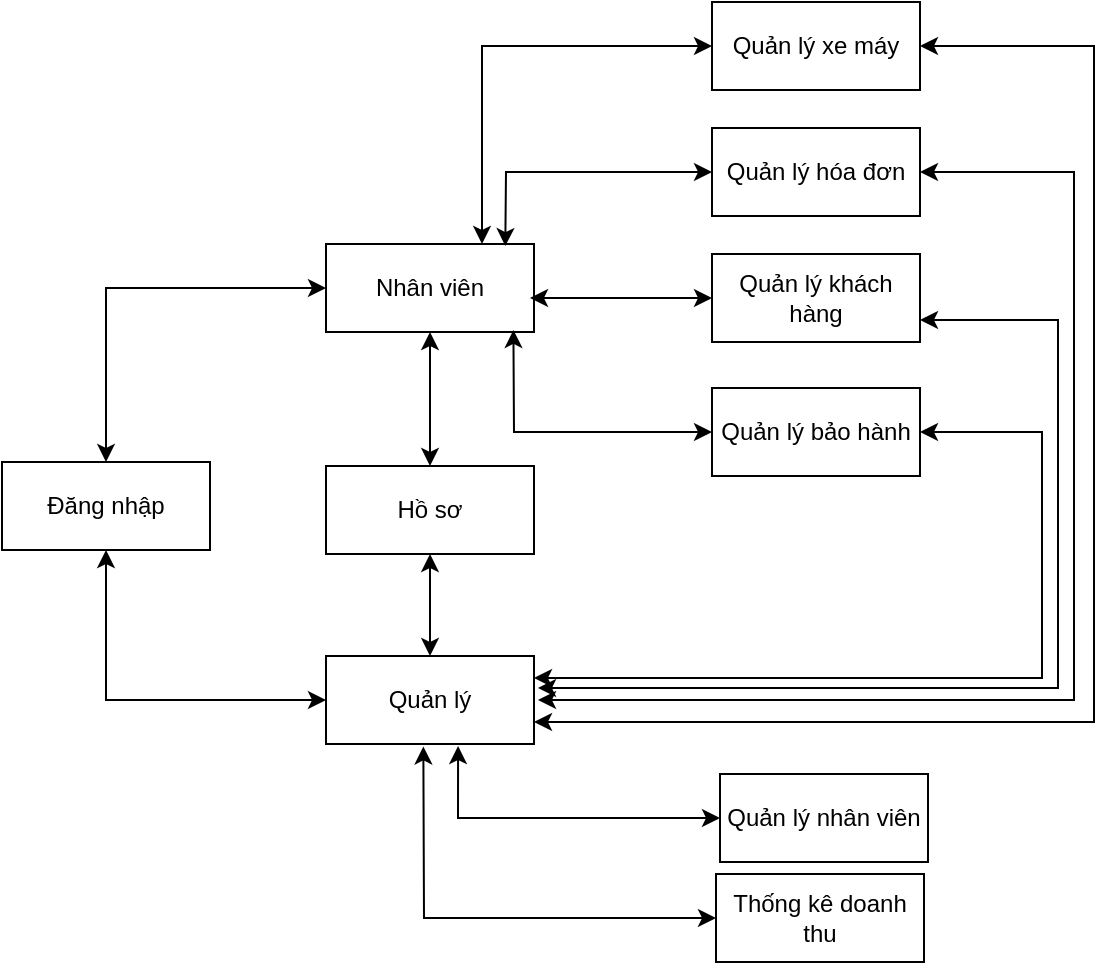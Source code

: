 <mxfile version="15.7.3" type="device"><diagram id="rP-184vFdhMSgv7cIiDE" name="Page-1"><mxGraphModel dx="920" dy="681" grid="0" gridSize="10" guides="1" tooltips="1" connect="1" arrows="1" fold="1" page="1" pageScale="1" pageWidth="1100" pageHeight="850" math="0" shadow="0"><root><mxCell id="0"/><mxCell id="1" parent="0"/><mxCell id="fl3MXFS_rYsb7FQhL3uB-1" value="Đăng nhập" style="rounded=0;whiteSpace=wrap;html=1;" vertex="1" parent="1"><mxGeometry x="155" y="328" width="104" height="44" as="geometry"/></mxCell><mxCell id="fl3MXFS_rYsb7FQhL3uB-2" value="Nhân viên" style="rounded=0;whiteSpace=wrap;html=1;" vertex="1" parent="1"><mxGeometry x="317" y="219" width="104" height="44" as="geometry"/></mxCell><mxCell id="fl3MXFS_rYsb7FQhL3uB-3" value="Hồ sơ" style="rounded=0;whiteSpace=wrap;html=1;" vertex="1" parent="1"><mxGeometry x="317" y="330" width="104" height="44" as="geometry"/></mxCell><mxCell id="fl3MXFS_rYsb7FQhL3uB-4" value="Quản lý" style="rounded=0;whiteSpace=wrap;html=1;" vertex="1" parent="1"><mxGeometry x="317" y="425" width="104" height="44" as="geometry"/></mxCell><mxCell id="fl3MXFS_rYsb7FQhL3uB-5" value="Quản lý xe máy&lt;span style=&quot;color: rgba(0 , 0 , 0 , 0) ; font-family: monospace ; font-size: 0px&quot;&gt;%3CmxGraphModel%3E%3Croot%3E%3CmxCell%20id%3D%220%22%2F%3E%3CmxCell%20id%3D%221%22%20parent%3D%220%22%2F%3E%3CmxCell%20id%3D%222%22%20value%3D%22Nh%C3%A2n%20vi%C3%AAn%22%20style%3D%22rounded%3D0%3BwhiteSpace%3Dwrap%3Bhtml%3D1%3B%22%20vertex%3D%221%22%20parent%3D%221%22%3E%3CmxGeometry%20x%3D%22317%22%20y%3D%22219%22%20width%3D%22104%22%20height%3D%2244%22%20as%3D%22geometry%22%2F%3E%3C%2FmxCell%3E%3C%2Froot%3E%3C%2FmxGraphModel%3E&lt;/span&gt;" style="rounded=0;whiteSpace=wrap;html=1;" vertex="1" parent="1"><mxGeometry x="510" y="98" width="104" height="44" as="geometry"/></mxCell><mxCell id="fl3MXFS_rYsb7FQhL3uB-6" value="Quản lý hóa đơn&lt;span style=&quot;color: rgba(0 , 0 , 0 , 0) ; font-family: monospace ; font-size: 0px&quot;&gt;%3CmxGraphModel%3E%3Croot%3E%3CmxCell%20id%3D%220%22%2F%3E%3CmxCell%20id%3D%221%22%20parent%3D%220%22%2F%3E%3CmxCell%20id%3D%222%22%20value%3D%22Nh%C3%A2n%20vi%C3%AAn%22%20style%3D%22rounded%3D0%3BwhiteSpace%3Dwrap%3Bhtml%3D1%3B%22%20vertex%3D%221%22%20parent%3D%221%22%3E%3CmxGeometry%20x%3D%22317%22%20y%3D%22219%22%20width%3D%22104%22%20height%3D%2244%22%20as%3D%22geometry%22%2F%3E%3C%2FmxCell%3E%3C%2Froot%3E%3C%2FmxGraphModel%3E&lt;/span&gt;" style="rounded=0;whiteSpace=wrap;html=1;" vertex="1" parent="1"><mxGeometry x="510" y="161" width="104" height="44" as="geometry"/></mxCell><mxCell id="fl3MXFS_rYsb7FQhL3uB-7" value="Quản lý khách hàng&lt;span style=&quot;color: rgba(0 , 0 , 0 , 0) ; font-family: monospace ; font-size: 0px&quot;&gt;%3CmxGraphModel%3E%3Croot%3E%3CmxCell%20id%3D%220%22%2F%3E%3CmxCell%20id%3D%221%22%20parent%3D%220%22%2F%3E%3CmxCell%20id%3D%222%22%20value%3D%22Nh%C3%A2n%20vi%C3%AAn%22%20style%3D%22rounded%3D0%3BwhiteSpace%3Dwrap%3Bhtml%3D1%3B%22%20vertex%3D%221%22%20parent%3D%221%22%3E%3CmxGeometry%20x%3D%22317%22%20y%3D%22219%22%20width%3D%22104%22%20height%3D%2244%22%20as%3D%22geometry%22%2F%3E%3C%2FmxCell%3E%3C%2Froot%3E%3C%2FmxGraphModel%3E&lt;/span&gt;" style="rounded=0;whiteSpace=wrap;html=1;" vertex="1" parent="1"><mxGeometry x="510" y="224" width="104" height="44" as="geometry"/></mxCell><mxCell id="fl3MXFS_rYsb7FQhL3uB-8" value="Quản lý bảo hành" style="rounded=0;whiteSpace=wrap;html=1;" vertex="1" parent="1"><mxGeometry x="510" y="291" width="104" height="44" as="geometry"/></mxCell><mxCell id="fl3MXFS_rYsb7FQhL3uB-9" value="Quản lý nhân viên" style="rounded=0;whiteSpace=wrap;html=1;" vertex="1" parent="1"><mxGeometry x="514" y="484" width="104" height="44" as="geometry"/></mxCell><mxCell id="fl3MXFS_rYsb7FQhL3uB-10" value="Thống kê doanh thu" style="rounded=0;whiteSpace=wrap;html=1;" vertex="1" parent="1"><mxGeometry x="512" y="534" width="104" height="44" as="geometry"/></mxCell><mxCell id="fl3MXFS_rYsb7FQhL3uB-11" value="" style="endArrow=classic;startArrow=classic;html=1;rounded=0;entryX=0;entryY=0.5;entryDx=0;entryDy=0;exitX=0.5;exitY=0;exitDx=0;exitDy=0;" edge="1" parent="1" source="fl3MXFS_rYsb7FQhL3uB-1" target="fl3MXFS_rYsb7FQhL3uB-2"><mxGeometry width="50" height="50" relative="1" as="geometry"><mxPoint x="178" y="250" as="sourcePoint"/><mxPoint x="228" y="200" as="targetPoint"/><Array as="points"><mxPoint x="207" y="241"/></Array></mxGeometry></mxCell><mxCell id="fl3MXFS_rYsb7FQhL3uB-12" value="" style="endArrow=classic;startArrow=classic;html=1;rounded=0;entryX=0;entryY=0.5;entryDx=0;entryDy=0;exitX=0.5;exitY=1;exitDx=0;exitDy=0;" edge="1" parent="1" source="fl3MXFS_rYsb7FQhL3uB-1" target="fl3MXFS_rYsb7FQhL3uB-4"><mxGeometry width="50" height="50" relative="1" as="geometry"><mxPoint x="166" y="500" as="sourcePoint"/><mxPoint x="216" y="450" as="targetPoint"/><Array as="points"><mxPoint x="207" y="447"/></Array></mxGeometry></mxCell><mxCell id="fl3MXFS_rYsb7FQhL3uB-13" value="" style="endArrow=classic;startArrow=classic;html=1;rounded=0;entryX=0;entryY=0.5;entryDx=0;entryDy=0;exitX=0.75;exitY=0;exitDx=0;exitDy=0;" edge="1" parent="1" source="fl3MXFS_rYsb7FQhL3uB-2" target="fl3MXFS_rYsb7FQhL3uB-5"><mxGeometry width="50" height="50" relative="1" as="geometry"><mxPoint x="386" y="312" as="sourcePoint"/><mxPoint x="436" y="262" as="targetPoint"/><Array as="points"><mxPoint x="395" y="120"/></Array></mxGeometry></mxCell><mxCell id="fl3MXFS_rYsb7FQhL3uB-14" value="" style="endArrow=classic;startArrow=classic;html=1;rounded=0;exitX=0;exitY=0.5;exitDx=0;exitDy=0;entryX=0.862;entryY=0.023;entryDx=0;entryDy=0;entryPerimeter=0;" edge="1" parent="1" source="fl3MXFS_rYsb7FQhL3uB-6" target="fl3MXFS_rYsb7FQhL3uB-2"><mxGeometry width="50" height="50" relative="1" as="geometry"><mxPoint x="266" y="210" as="sourcePoint"/><mxPoint x="316" y="160" as="targetPoint"/><Array as="points"><mxPoint x="407" y="183"/></Array></mxGeometry></mxCell><mxCell id="fl3MXFS_rYsb7FQhL3uB-15" value="" style="endArrow=classic;startArrow=classic;html=1;rounded=0;entryX=0;entryY=0.5;entryDx=0;entryDy=0;" edge="1" parent="1" target="fl3MXFS_rYsb7FQhL3uB-7"><mxGeometry width="50" height="50" relative="1" as="geometry"><mxPoint x="419" y="246" as="sourcePoint"/><mxPoint x="494" y="226" as="targetPoint"/></mxGeometry></mxCell><mxCell id="fl3MXFS_rYsb7FQhL3uB-16" value="" style="endArrow=classic;startArrow=classic;html=1;rounded=0;entryX=0.901;entryY=0.977;entryDx=0;entryDy=0;entryPerimeter=0;exitX=0;exitY=0.5;exitDx=0;exitDy=0;" edge="1" parent="1" source="fl3MXFS_rYsb7FQhL3uB-8" target="fl3MXFS_rYsb7FQhL3uB-2"><mxGeometry width="50" height="50" relative="1" as="geometry"><mxPoint x="382" y="324" as="sourcePoint"/><mxPoint x="432" y="274" as="targetPoint"/><Array as="points"><mxPoint x="411" y="313"/></Array></mxGeometry></mxCell><mxCell id="fl3MXFS_rYsb7FQhL3uB-17" value="" style="endArrow=classic;startArrow=classic;html=1;rounded=0;entryX=0;entryY=0.5;entryDx=0;entryDy=0;exitX=0.635;exitY=1.023;exitDx=0;exitDy=0;exitPerimeter=0;" edge="1" parent="1" source="fl3MXFS_rYsb7FQhL3uB-4" target="fl3MXFS_rYsb7FQhL3uB-9"><mxGeometry width="50" height="50" relative="1" as="geometry"><mxPoint x="325" y="586" as="sourcePoint"/><mxPoint x="375" y="536" as="targetPoint"/><Array as="points"><mxPoint x="383" y="506"/></Array></mxGeometry></mxCell><mxCell id="fl3MXFS_rYsb7FQhL3uB-19" value="" style="endArrow=classic;startArrow=classic;html=1;rounded=0;entryX=0.5;entryY=1;entryDx=0;entryDy=0;exitX=0.5;exitY=0;exitDx=0;exitDy=0;" edge="1" parent="1" source="fl3MXFS_rYsb7FQhL3uB-3" target="fl3MXFS_rYsb7FQhL3uB-2"><mxGeometry width="50" height="50" relative="1" as="geometry"><mxPoint x="314" y="340" as="sourcePoint"/><mxPoint x="364" y="290" as="targetPoint"/></mxGeometry></mxCell><mxCell id="fl3MXFS_rYsb7FQhL3uB-20" value="" style="endArrow=classic;startArrow=classic;html=1;rounded=0;entryX=0.5;entryY=1;entryDx=0;entryDy=0;exitX=0.5;exitY=0;exitDx=0;exitDy=0;" edge="1" parent="1" source="fl3MXFS_rYsb7FQhL3uB-4" target="fl3MXFS_rYsb7FQhL3uB-3"><mxGeometry width="50" height="50" relative="1" as="geometry"><mxPoint x="320" y="438" as="sourcePoint"/><mxPoint x="370" y="388" as="targetPoint"/></mxGeometry></mxCell><mxCell id="fl3MXFS_rYsb7FQhL3uB-22" value="" style="endArrow=classic;startArrow=classic;html=1;rounded=0;exitX=1;exitY=0.75;exitDx=0;exitDy=0;entryX=1;entryY=0.5;entryDx=0;entryDy=0;" edge="1" parent="1" source="fl3MXFS_rYsb7FQhL3uB-4" target="fl3MXFS_rYsb7FQhL3uB-5"><mxGeometry width="50" height="50" relative="1" as="geometry"><mxPoint x="517" y="443" as="sourcePoint"/><mxPoint x="567" y="393" as="targetPoint"/><Array as="points"><mxPoint x="701" y="458"/><mxPoint x="701" y="120"/></Array></mxGeometry></mxCell><mxCell id="fl3MXFS_rYsb7FQhL3uB-23" value="" style="endArrow=classic;startArrow=classic;html=1;rounded=0;entryX=1;entryY=0.5;entryDx=0;entryDy=0;" edge="1" parent="1" target="fl3MXFS_rYsb7FQhL3uB-6"><mxGeometry width="50" height="50" relative="1" as="geometry"><mxPoint x="423" y="447" as="sourcePoint"/><mxPoint x="560" y="376" as="targetPoint"/><Array as="points"><mxPoint x="691" y="447"/><mxPoint x="691" y="183"/></Array></mxGeometry></mxCell><mxCell id="fl3MXFS_rYsb7FQhL3uB-25" value="" style="endArrow=classic;startArrow=classic;html=1;rounded=0;entryX=1;entryY=0.75;entryDx=0;entryDy=0;" edge="1" parent="1" target="fl3MXFS_rYsb7FQhL3uB-7"><mxGeometry width="50" height="50" relative="1" as="geometry"><mxPoint x="423" y="441" as="sourcePoint"/><mxPoint x="529" y="343" as="targetPoint"/><Array as="points"><mxPoint x="683" y="441"/><mxPoint x="683" y="257"/></Array></mxGeometry></mxCell><mxCell id="fl3MXFS_rYsb7FQhL3uB-26" value="" style="endArrow=classic;startArrow=classic;html=1;rounded=0;exitX=1;exitY=0.25;exitDx=0;exitDy=0;entryX=1;entryY=0.5;entryDx=0;entryDy=0;" edge="1" parent="1" source="fl3MXFS_rYsb7FQhL3uB-4" target="fl3MXFS_rYsb7FQhL3uB-8"><mxGeometry width="50" height="50" relative="1" as="geometry"><mxPoint x="518" y="417" as="sourcePoint"/><mxPoint x="568" y="367" as="targetPoint"/><Array as="points"><mxPoint x="675" y="436"/><mxPoint x="675" y="313"/></Array></mxGeometry></mxCell><mxCell id="fl3MXFS_rYsb7FQhL3uB-27" value="" style="endArrow=classic;startArrow=classic;html=1;rounded=0;entryX=0.468;entryY=1.028;entryDx=0;entryDy=0;entryPerimeter=0;exitX=0;exitY=0.5;exitDx=0;exitDy=0;" edge="1" parent="1" source="fl3MXFS_rYsb7FQhL3uB-10" target="fl3MXFS_rYsb7FQhL3uB-4"><mxGeometry width="50" height="50" relative="1" as="geometry"><mxPoint x="315" y="557" as="sourcePoint"/><mxPoint x="365" y="507" as="targetPoint"/><Array as="points"><mxPoint x="366" y="556"/></Array></mxGeometry></mxCell></root></mxGraphModel></diagram></mxfile>